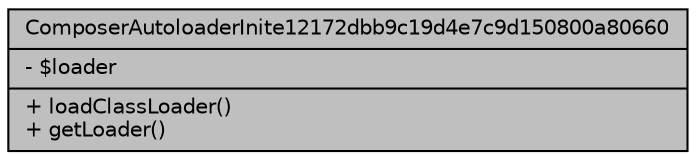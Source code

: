 digraph "ComposerAutoloaderInite12172dbb9c19d4e7c9d150800a80660"
{
 // LATEX_PDF_SIZE
  edge [fontname="Helvetica",fontsize="10",labelfontname="Helvetica",labelfontsize="10"];
  node [fontname="Helvetica",fontsize="10",shape=record];
  Node1 [label="{ComposerAutoloaderInite12172dbb9c19d4e7c9d150800a80660\n|- $loader\l|+ loadClassLoader()\l+ getLoader()\l}",height=0.2,width=0.4,color="black", fillcolor="grey75", style="filled", fontcolor="black",tooltip=" "];
}
